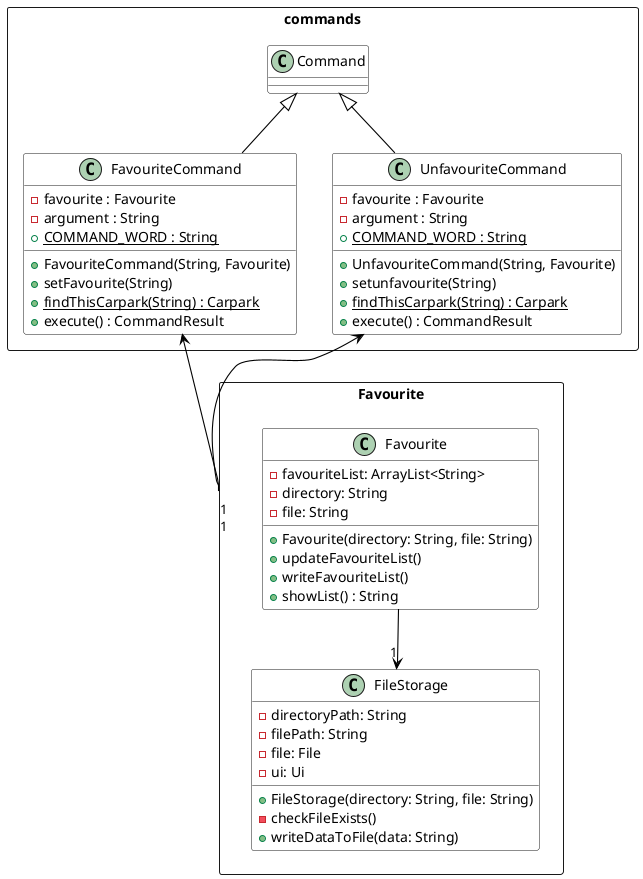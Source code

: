 @startuml
skinparam arrowThickness 1.1
skinparam arrowColor BLACK
skinparam classBackgroundColor MODEL_COLOR
show field
show methods

package commands <<Rectangle>> {
Class FavouriteCommand {
    -favourite : Favourite
    -argument : String
    +<u>COMMAND_WORD : String
    +FavouriteCommand(String, Favourite)
    +setFavourite(String)
    +<u>findThisCarpark(String) : Carpark
    +execute() : CommandResult
}

Class UnfavouriteCommand {
    -favourite : Favourite
    -argument : String
    +<u>COMMAND_WORD : String
    +UnfavouriteCommand(String, Favourite)
    +setunfavourite(String)
    +<u>findThisCarpark(String) : Carpark
    +execute() : CommandResult
}

Command <|-- FavouriteCommand
Command <|-- UnfavouriteCommand
}



package Favourite <<Rectangle>> {
Class Favourite {
    -favouriteList: ArrayList<String>
    -directory: String
    -file: String
    +Favourite(directory: String, file: String)
    +updateFavouriteList()
    +writeFavouriteList()
    +showList() : String
}

Class FileStorage {
    -directoryPath: String
    -filePath: String
    -file: File
    -ui: Ui
    +FileStorage(directory: String, file: String)
    -checkFileExists()
    +writeDataToFile(data: String)
}
Favourite --> "1" FileStorage
}

FavouriteCommand <-- "1" Favourite
UnfavouriteCommand <-- "1" Favourite
@enduml